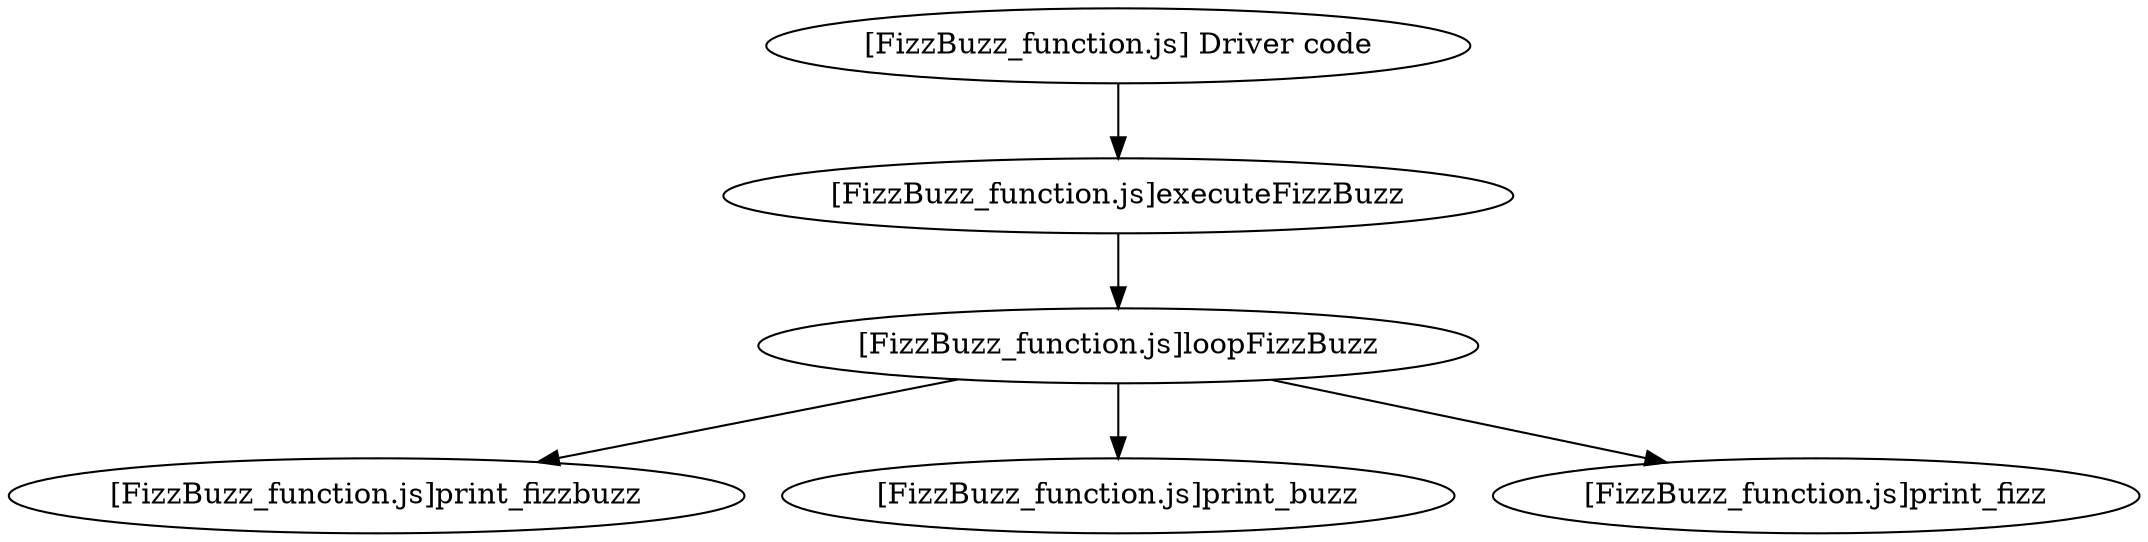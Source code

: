 strict digraph {
    "[FizzBuzz_function.js]loopFizzBuzz" -> "[FizzBuzz_function.js]print_fizzbuzz"
    "[FizzBuzz_function.js]loopFizzBuzz" -> "[FizzBuzz_function.js]print_buzz"
    "[FizzBuzz_function.js]loopFizzBuzz" -> "[FizzBuzz_function.js]print_fizz"
    "[FizzBuzz_function.js]executeFizzBuzz" -> "[FizzBuzz_function.js]loopFizzBuzz"
    "[FizzBuzz_function.js] Driver code" -> "[FizzBuzz_function.js]executeFizzBuzz"
}